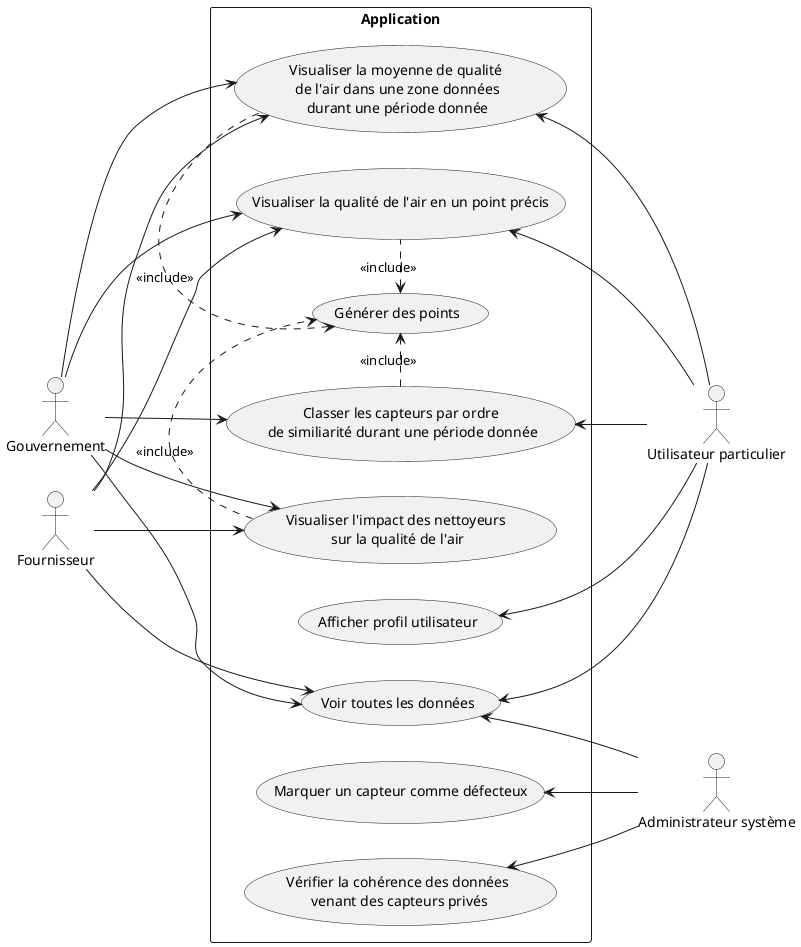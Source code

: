 @startuml

left to right direction
' skinparam linetype polyline

' Acteurs
actor "Administrateur système" as admin
actor "Gouvernement" as gouv
actor "Utilisateur particulier" as user
actor "Fournisseur" as fourn


rectangle Application {
    usecase "Visualiser la moyenne de qualité \nde l'air dans une zone données\ndurant une période donnée" as demanderQualiteZone

    usecase "Visualiser la qualité de l'air en un point précis" as demanderQualitePoint

    usecase "Générer des points" as genPoints

    usecase "Afficher profil utilisateur" as showProfile

    usecase "Visualiser l'impact des nettoyeurs \nsur la qualité de l'air" as demanderImpact

    usecase "Voir toutes les données" as showData

    usecase "Classer les capteurs par ordre\n de similiarité durant une période donnée" as rankSensors

    usecase "Vérifier la cohérence des données\n venant des capteurs privés" as checkPrivate

    usecase "Marquer un capteur comme défecteux" as banSensor
}


gouv --> demanderQualiteZone
fourn --> demanderQualiteZone
user -u-> demanderQualiteZone

gouv --> demanderQualitePoint
fourn --> demanderQualitePoint
user -u-> demanderQualitePoint

gouv -->  showData
fourn --> showData
user -u-> showData
admin -u-> showData

demanderQualiteZone .l.> genPoints : <<include>>

user -u-> showProfile

gouv --> demanderImpact
fourn --> demanderImpact

demanderImpact .> genPoints : <<include>>
demanderQualitePoint .l.> genPoints : <<include>>
rankSensors .> genPoints : <<include>>

gouv --> rankSensors
user -u-> rankSensors

admin -u-> checkPrivate
admin -u-> banSensor

@enduml
